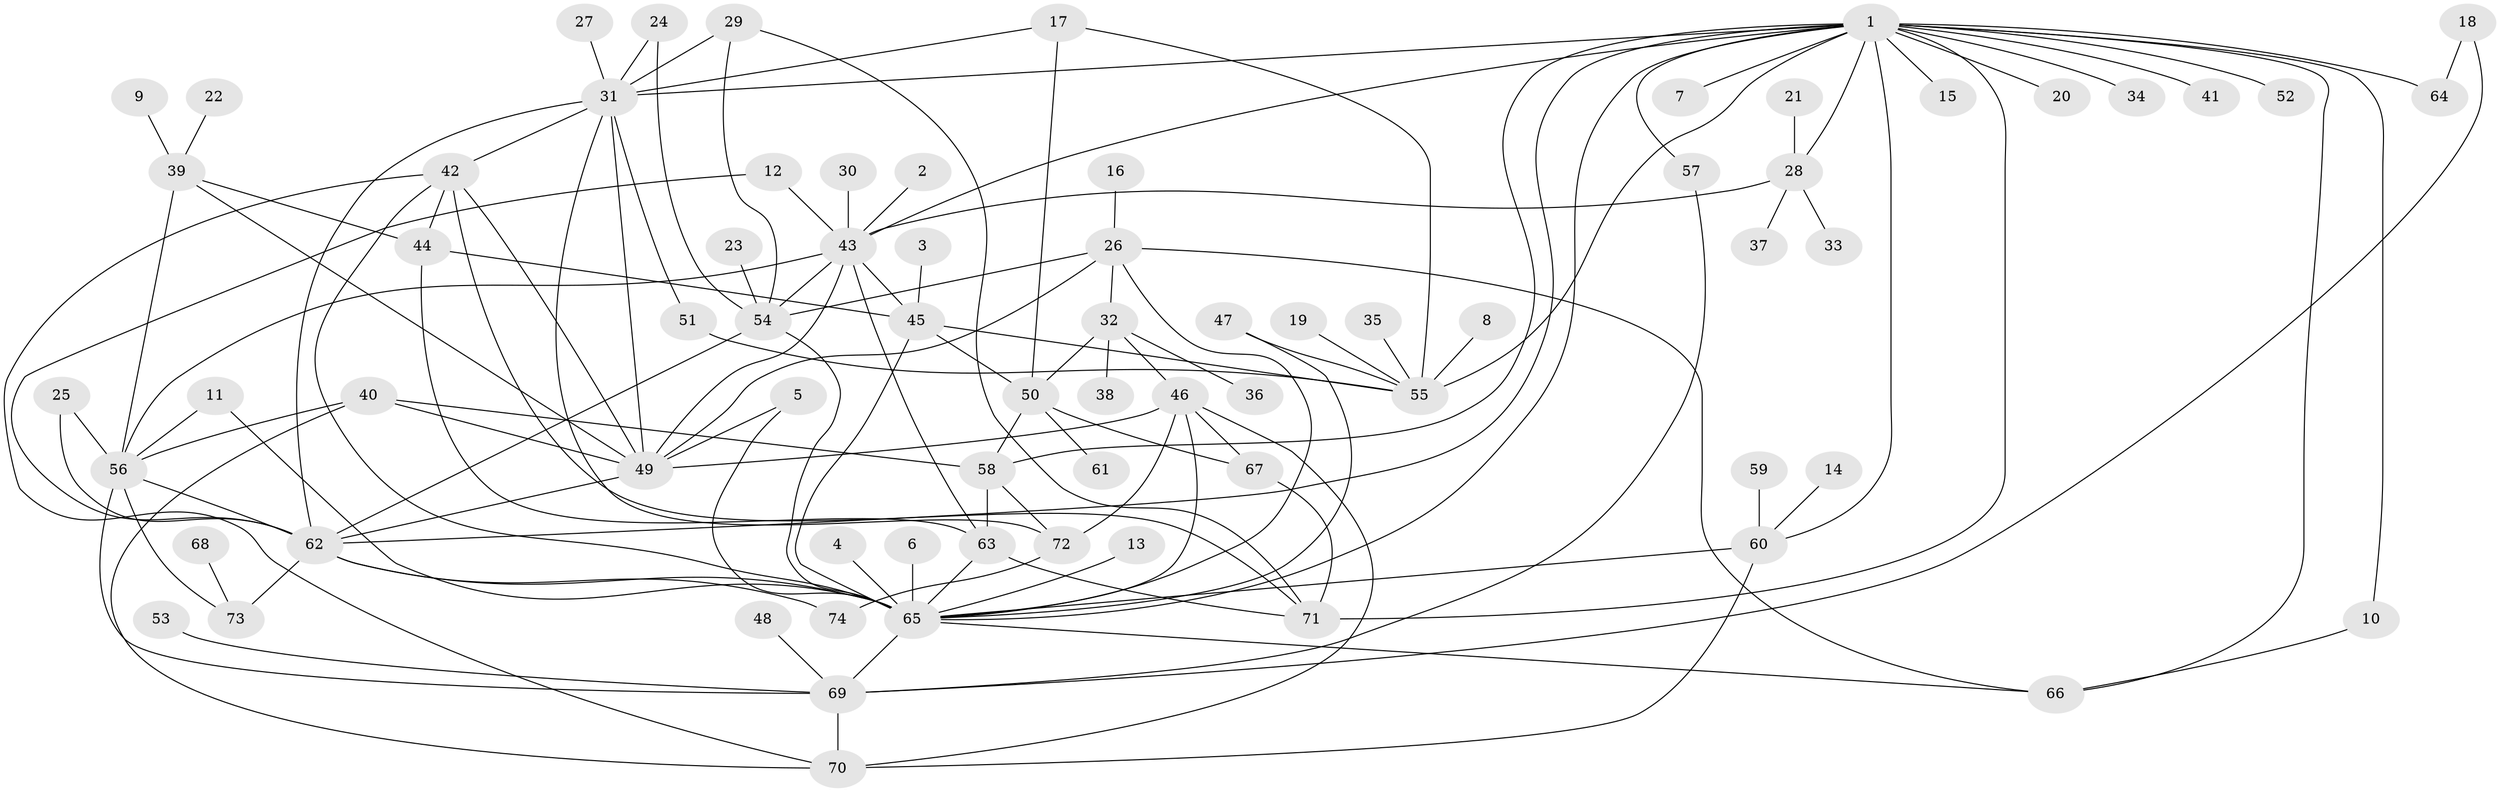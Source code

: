 // original degree distribution, {21: 0.006802721088435374, 1: 0.41496598639455784, 5: 0.05442176870748299, 2: 0.24489795918367346, 6: 0.047619047619047616, 7: 0.013605442176870748, 3: 0.10884353741496598, 17: 0.006802721088435374, 4: 0.05442176870748299, 10: 0.02040816326530612, 9: 0.006802721088435374, 11: 0.013605442176870748, 8: 0.006802721088435374}
// Generated by graph-tools (version 1.1) at 2025/26/03/09/25 03:26:06]
// undirected, 74 vertices, 129 edges
graph export_dot {
graph [start="1"]
  node [color=gray90,style=filled];
  1;
  2;
  3;
  4;
  5;
  6;
  7;
  8;
  9;
  10;
  11;
  12;
  13;
  14;
  15;
  16;
  17;
  18;
  19;
  20;
  21;
  22;
  23;
  24;
  25;
  26;
  27;
  28;
  29;
  30;
  31;
  32;
  33;
  34;
  35;
  36;
  37;
  38;
  39;
  40;
  41;
  42;
  43;
  44;
  45;
  46;
  47;
  48;
  49;
  50;
  51;
  52;
  53;
  54;
  55;
  56;
  57;
  58;
  59;
  60;
  61;
  62;
  63;
  64;
  65;
  66;
  67;
  68;
  69;
  70;
  71;
  72;
  73;
  74;
  1 -- 7 [weight=1.0];
  1 -- 10 [weight=1.0];
  1 -- 15 [weight=1.0];
  1 -- 20 [weight=1.0];
  1 -- 28 [weight=1.0];
  1 -- 31 [weight=1.0];
  1 -- 34 [weight=1.0];
  1 -- 41 [weight=1.0];
  1 -- 43 [weight=2.0];
  1 -- 52 [weight=1.0];
  1 -- 55 [weight=1.0];
  1 -- 57 [weight=1.0];
  1 -- 58 [weight=1.0];
  1 -- 60 [weight=1.0];
  1 -- 62 [weight=1.0];
  1 -- 64 [weight=1.0];
  1 -- 65 [weight=1.0];
  1 -- 66 [weight=1.0];
  1 -- 71 [weight=1.0];
  2 -- 43 [weight=1.0];
  3 -- 45 [weight=1.0];
  4 -- 65 [weight=1.0];
  5 -- 49 [weight=1.0];
  5 -- 65 [weight=1.0];
  6 -- 65 [weight=1.0];
  8 -- 55 [weight=1.0];
  9 -- 39 [weight=1.0];
  10 -- 66 [weight=1.0];
  11 -- 56 [weight=1.0];
  11 -- 65 [weight=1.0];
  12 -- 43 [weight=1.0];
  12 -- 62 [weight=1.0];
  13 -- 65 [weight=1.0];
  14 -- 60 [weight=1.0];
  16 -- 26 [weight=1.0];
  17 -- 31 [weight=1.0];
  17 -- 50 [weight=1.0];
  17 -- 55 [weight=1.0];
  18 -- 64 [weight=1.0];
  18 -- 69 [weight=1.0];
  19 -- 55 [weight=1.0];
  21 -- 28 [weight=1.0];
  22 -- 39 [weight=1.0];
  23 -- 54 [weight=1.0];
  24 -- 31 [weight=1.0];
  24 -- 54 [weight=1.0];
  25 -- 56 [weight=1.0];
  25 -- 62 [weight=1.0];
  26 -- 32 [weight=1.0];
  26 -- 49 [weight=1.0];
  26 -- 54 [weight=1.0];
  26 -- 65 [weight=1.0];
  26 -- 66 [weight=1.0];
  27 -- 31 [weight=1.0];
  28 -- 33 [weight=1.0];
  28 -- 37 [weight=1.0];
  28 -- 43 [weight=1.0];
  29 -- 31 [weight=1.0];
  29 -- 54 [weight=1.0];
  29 -- 71 [weight=1.0];
  30 -- 43 [weight=1.0];
  31 -- 42 [weight=1.0];
  31 -- 49 [weight=1.0];
  31 -- 51 [weight=1.0];
  31 -- 62 [weight=1.0];
  31 -- 72 [weight=1.0];
  32 -- 36 [weight=1.0];
  32 -- 38 [weight=1.0];
  32 -- 46 [weight=1.0];
  32 -- 50 [weight=1.0];
  35 -- 55 [weight=1.0];
  39 -- 44 [weight=1.0];
  39 -- 49 [weight=1.0];
  39 -- 56 [weight=1.0];
  40 -- 49 [weight=1.0];
  40 -- 56 [weight=1.0];
  40 -- 58 [weight=1.0];
  40 -- 70 [weight=1.0];
  42 -- 44 [weight=1.0];
  42 -- 49 [weight=1.0];
  42 -- 65 [weight=1.0];
  42 -- 70 [weight=1.0];
  42 -- 71 [weight=1.0];
  43 -- 45 [weight=1.0];
  43 -- 49 [weight=1.0];
  43 -- 54 [weight=2.0];
  43 -- 56 [weight=1.0];
  43 -- 63 [weight=1.0];
  44 -- 45 [weight=1.0];
  44 -- 63 [weight=1.0];
  45 -- 50 [weight=1.0];
  45 -- 55 [weight=1.0];
  45 -- 65 [weight=1.0];
  46 -- 49 [weight=1.0];
  46 -- 65 [weight=1.0];
  46 -- 67 [weight=1.0];
  46 -- 70 [weight=1.0];
  46 -- 72 [weight=1.0];
  47 -- 55 [weight=1.0];
  47 -- 65 [weight=1.0];
  48 -- 69 [weight=1.0];
  49 -- 62 [weight=1.0];
  50 -- 58 [weight=1.0];
  50 -- 61 [weight=1.0];
  50 -- 67 [weight=1.0];
  51 -- 55 [weight=2.0];
  53 -- 69 [weight=1.0];
  54 -- 62 [weight=1.0];
  54 -- 65 [weight=1.0];
  56 -- 62 [weight=1.0];
  56 -- 69 [weight=1.0];
  56 -- 73 [weight=1.0];
  57 -- 69 [weight=1.0];
  58 -- 63 [weight=1.0];
  58 -- 72 [weight=1.0];
  59 -- 60 [weight=1.0];
  60 -- 65 [weight=1.0];
  60 -- 70 [weight=1.0];
  62 -- 65 [weight=2.0];
  62 -- 73 [weight=1.0];
  62 -- 74 [weight=1.0];
  63 -- 65 [weight=1.0];
  63 -- 71 [weight=1.0];
  65 -- 66 [weight=1.0];
  65 -- 69 [weight=1.0];
  67 -- 71 [weight=1.0];
  68 -- 73 [weight=1.0];
  69 -- 70 [weight=1.0];
  72 -- 74 [weight=1.0];
}
